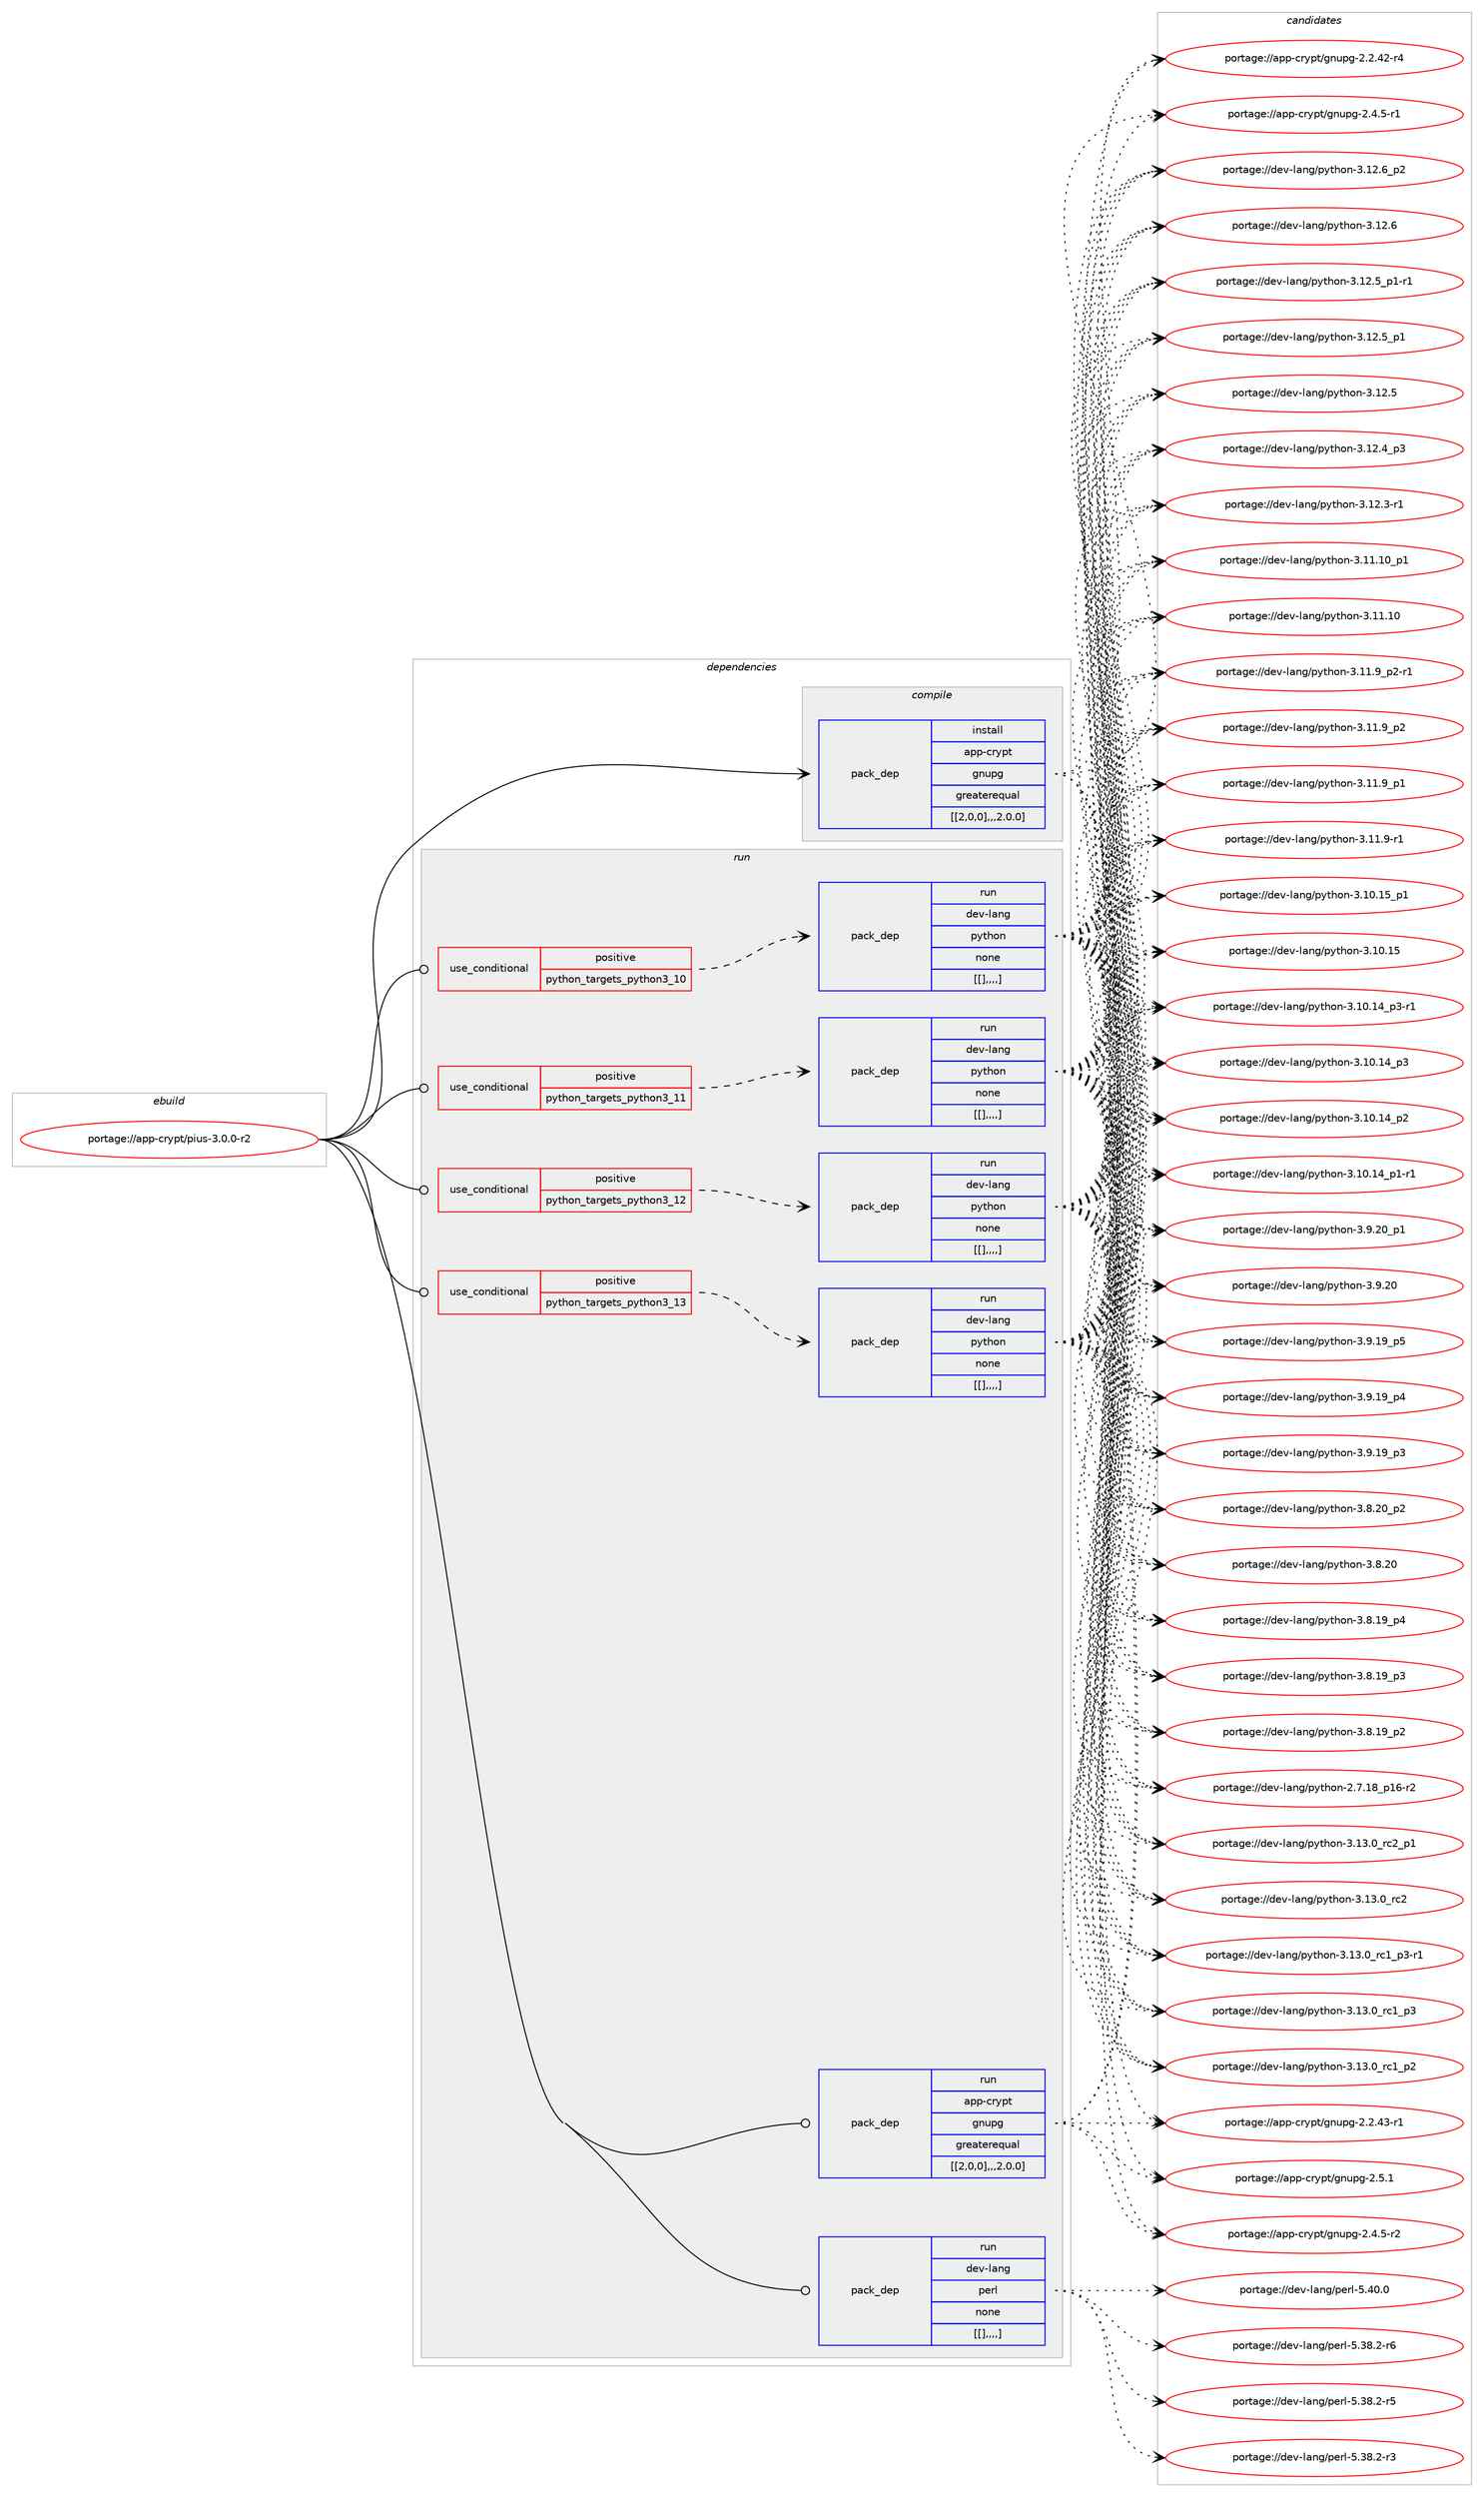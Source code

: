 digraph prolog {

# *************
# Graph options
# *************

newrank=true;
concentrate=true;
compound=true;
graph [rankdir=LR,fontname=Helvetica,fontsize=10,ranksep=1.5];#, ranksep=2.5, nodesep=0.2];
edge  [arrowhead=vee];
node  [fontname=Helvetica,fontsize=10];

# **********
# The ebuild
# **********

subgraph cluster_leftcol {
color=gray;
label=<<i>ebuild</i>>;
id [label="portage://app-crypt/pius-3.0.0-r2", color=red, width=4, href="../app-crypt/pius-3.0.0-r2.svg"];
}

# ****************
# The dependencies
# ****************

subgraph cluster_midcol {
color=gray;
label=<<i>dependencies</i>>;
subgraph cluster_compile {
fillcolor="#eeeeee";
style=filled;
label=<<i>compile</i>>;
subgraph pack10349 {
dependency14329 [label=<<TABLE BORDER="0" CELLBORDER="1" CELLSPACING="0" CELLPADDING="4" WIDTH="220"><TR><TD ROWSPAN="6" CELLPADDING="30">pack_dep</TD></TR><TR><TD WIDTH="110">install</TD></TR><TR><TD>app-crypt</TD></TR><TR><TD>gnupg</TD></TR><TR><TD>greaterequal</TD></TR><TR><TD>[[2,0,0],,,2.0.0]</TD></TR></TABLE>>, shape=none, color=blue];
}
id:e -> dependency14329:w [weight=20,style="solid",arrowhead="vee"];
}
subgraph cluster_compileandrun {
fillcolor="#eeeeee";
style=filled;
label=<<i>compile and run</i>>;
}
subgraph cluster_run {
fillcolor="#eeeeee";
style=filled;
label=<<i>run</i>>;
subgraph cond3900 {
dependency14330 [label=<<TABLE BORDER="0" CELLBORDER="1" CELLSPACING="0" CELLPADDING="4"><TR><TD ROWSPAN="3" CELLPADDING="10">use_conditional</TD></TR><TR><TD>positive</TD></TR><TR><TD>python_targets_python3_10</TD></TR></TABLE>>, shape=none, color=red];
subgraph pack10350 {
dependency14331 [label=<<TABLE BORDER="0" CELLBORDER="1" CELLSPACING="0" CELLPADDING="4" WIDTH="220"><TR><TD ROWSPAN="6" CELLPADDING="30">pack_dep</TD></TR><TR><TD WIDTH="110">run</TD></TR><TR><TD>dev-lang</TD></TR><TR><TD>python</TD></TR><TR><TD>none</TD></TR><TR><TD>[[],,,,]</TD></TR></TABLE>>, shape=none, color=blue];
}
dependency14330:e -> dependency14331:w [weight=20,style="dashed",arrowhead="vee"];
}
id:e -> dependency14330:w [weight=20,style="solid",arrowhead="odot"];
subgraph cond3901 {
dependency14332 [label=<<TABLE BORDER="0" CELLBORDER="1" CELLSPACING="0" CELLPADDING="4"><TR><TD ROWSPAN="3" CELLPADDING="10">use_conditional</TD></TR><TR><TD>positive</TD></TR><TR><TD>python_targets_python3_11</TD></TR></TABLE>>, shape=none, color=red];
subgraph pack10351 {
dependency14333 [label=<<TABLE BORDER="0" CELLBORDER="1" CELLSPACING="0" CELLPADDING="4" WIDTH="220"><TR><TD ROWSPAN="6" CELLPADDING="30">pack_dep</TD></TR><TR><TD WIDTH="110">run</TD></TR><TR><TD>dev-lang</TD></TR><TR><TD>python</TD></TR><TR><TD>none</TD></TR><TR><TD>[[],,,,]</TD></TR></TABLE>>, shape=none, color=blue];
}
dependency14332:e -> dependency14333:w [weight=20,style="dashed",arrowhead="vee"];
}
id:e -> dependency14332:w [weight=20,style="solid",arrowhead="odot"];
subgraph cond3902 {
dependency14334 [label=<<TABLE BORDER="0" CELLBORDER="1" CELLSPACING="0" CELLPADDING="4"><TR><TD ROWSPAN="3" CELLPADDING="10">use_conditional</TD></TR><TR><TD>positive</TD></TR><TR><TD>python_targets_python3_12</TD></TR></TABLE>>, shape=none, color=red];
subgraph pack10352 {
dependency14335 [label=<<TABLE BORDER="0" CELLBORDER="1" CELLSPACING="0" CELLPADDING="4" WIDTH="220"><TR><TD ROWSPAN="6" CELLPADDING="30">pack_dep</TD></TR><TR><TD WIDTH="110">run</TD></TR><TR><TD>dev-lang</TD></TR><TR><TD>python</TD></TR><TR><TD>none</TD></TR><TR><TD>[[],,,,]</TD></TR></TABLE>>, shape=none, color=blue];
}
dependency14334:e -> dependency14335:w [weight=20,style="dashed",arrowhead="vee"];
}
id:e -> dependency14334:w [weight=20,style="solid",arrowhead="odot"];
subgraph cond3903 {
dependency14336 [label=<<TABLE BORDER="0" CELLBORDER="1" CELLSPACING="0" CELLPADDING="4"><TR><TD ROWSPAN="3" CELLPADDING="10">use_conditional</TD></TR><TR><TD>positive</TD></TR><TR><TD>python_targets_python3_13</TD></TR></TABLE>>, shape=none, color=red];
subgraph pack10353 {
dependency14337 [label=<<TABLE BORDER="0" CELLBORDER="1" CELLSPACING="0" CELLPADDING="4" WIDTH="220"><TR><TD ROWSPAN="6" CELLPADDING="30">pack_dep</TD></TR><TR><TD WIDTH="110">run</TD></TR><TR><TD>dev-lang</TD></TR><TR><TD>python</TD></TR><TR><TD>none</TD></TR><TR><TD>[[],,,,]</TD></TR></TABLE>>, shape=none, color=blue];
}
dependency14336:e -> dependency14337:w [weight=20,style="dashed",arrowhead="vee"];
}
id:e -> dependency14336:w [weight=20,style="solid",arrowhead="odot"];
subgraph pack10354 {
dependency14338 [label=<<TABLE BORDER="0" CELLBORDER="1" CELLSPACING="0" CELLPADDING="4" WIDTH="220"><TR><TD ROWSPAN="6" CELLPADDING="30">pack_dep</TD></TR><TR><TD WIDTH="110">run</TD></TR><TR><TD>app-crypt</TD></TR><TR><TD>gnupg</TD></TR><TR><TD>greaterequal</TD></TR><TR><TD>[[2,0,0],,,2.0.0]</TD></TR></TABLE>>, shape=none, color=blue];
}
id:e -> dependency14338:w [weight=20,style="solid",arrowhead="odot"];
subgraph pack10355 {
dependency14339 [label=<<TABLE BORDER="0" CELLBORDER="1" CELLSPACING="0" CELLPADDING="4" WIDTH="220"><TR><TD ROWSPAN="6" CELLPADDING="30">pack_dep</TD></TR><TR><TD WIDTH="110">run</TD></TR><TR><TD>dev-lang</TD></TR><TR><TD>perl</TD></TR><TR><TD>none</TD></TR><TR><TD>[[],,,,]</TD></TR></TABLE>>, shape=none, color=blue];
}
id:e -> dependency14339:w [weight=20,style="solid",arrowhead="odot"];
}
}

# **************
# The candidates
# **************

subgraph cluster_choices {
rank=same;
color=gray;
label=<<i>candidates</i>>;

subgraph choice10349 {
color=black;
nodesep=1;
choice97112112459911412111211647103110117112103455046534649 [label="portage://app-crypt/gnupg-2.5.1", color=red, width=4,href="../app-crypt/gnupg-2.5.1.svg"];
choice971121124599114121112116471031101171121034550465246534511450 [label="portage://app-crypt/gnupg-2.4.5-r2", color=red, width=4,href="../app-crypt/gnupg-2.4.5-r2.svg"];
choice971121124599114121112116471031101171121034550465246534511449 [label="portage://app-crypt/gnupg-2.4.5-r1", color=red, width=4,href="../app-crypt/gnupg-2.4.5-r1.svg"];
choice97112112459911412111211647103110117112103455046504652514511449 [label="portage://app-crypt/gnupg-2.2.43-r1", color=red, width=4,href="../app-crypt/gnupg-2.2.43-r1.svg"];
choice97112112459911412111211647103110117112103455046504652504511452 [label="portage://app-crypt/gnupg-2.2.42-r4", color=red, width=4,href="../app-crypt/gnupg-2.2.42-r4.svg"];
dependency14329:e -> choice97112112459911412111211647103110117112103455046534649:w [style=dotted,weight="100"];
dependency14329:e -> choice971121124599114121112116471031101171121034550465246534511450:w [style=dotted,weight="100"];
dependency14329:e -> choice971121124599114121112116471031101171121034550465246534511449:w [style=dotted,weight="100"];
dependency14329:e -> choice97112112459911412111211647103110117112103455046504652514511449:w [style=dotted,weight="100"];
dependency14329:e -> choice97112112459911412111211647103110117112103455046504652504511452:w [style=dotted,weight="100"];
}
subgraph choice10350 {
color=black;
nodesep=1;
choice100101118451089711010347112121116104111110455146495146489511499509511249 [label="portage://dev-lang/python-3.13.0_rc2_p1", color=red, width=4,href="../dev-lang/python-3.13.0_rc2_p1.svg"];
choice10010111845108971101034711212111610411111045514649514648951149950 [label="portage://dev-lang/python-3.13.0_rc2", color=red, width=4,href="../dev-lang/python-3.13.0_rc2.svg"];
choice1001011184510897110103471121211161041111104551464951464895114994995112514511449 [label="portage://dev-lang/python-3.13.0_rc1_p3-r1", color=red, width=4,href="../dev-lang/python-3.13.0_rc1_p3-r1.svg"];
choice100101118451089711010347112121116104111110455146495146489511499499511251 [label="portage://dev-lang/python-3.13.0_rc1_p3", color=red, width=4,href="../dev-lang/python-3.13.0_rc1_p3.svg"];
choice100101118451089711010347112121116104111110455146495146489511499499511250 [label="portage://dev-lang/python-3.13.0_rc1_p2", color=red, width=4,href="../dev-lang/python-3.13.0_rc1_p2.svg"];
choice100101118451089711010347112121116104111110455146495046549511250 [label="portage://dev-lang/python-3.12.6_p2", color=red, width=4,href="../dev-lang/python-3.12.6_p2.svg"];
choice10010111845108971101034711212111610411111045514649504654 [label="portage://dev-lang/python-3.12.6", color=red, width=4,href="../dev-lang/python-3.12.6.svg"];
choice1001011184510897110103471121211161041111104551464950465395112494511449 [label="portage://dev-lang/python-3.12.5_p1-r1", color=red, width=4,href="../dev-lang/python-3.12.5_p1-r1.svg"];
choice100101118451089711010347112121116104111110455146495046539511249 [label="portage://dev-lang/python-3.12.5_p1", color=red, width=4,href="../dev-lang/python-3.12.5_p1.svg"];
choice10010111845108971101034711212111610411111045514649504653 [label="portage://dev-lang/python-3.12.5", color=red, width=4,href="../dev-lang/python-3.12.5.svg"];
choice100101118451089711010347112121116104111110455146495046529511251 [label="portage://dev-lang/python-3.12.4_p3", color=red, width=4,href="../dev-lang/python-3.12.4_p3.svg"];
choice100101118451089711010347112121116104111110455146495046514511449 [label="portage://dev-lang/python-3.12.3-r1", color=red, width=4,href="../dev-lang/python-3.12.3-r1.svg"];
choice10010111845108971101034711212111610411111045514649494649489511249 [label="portage://dev-lang/python-3.11.10_p1", color=red, width=4,href="../dev-lang/python-3.11.10_p1.svg"];
choice1001011184510897110103471121211161041111104551464949464948 [label="portage://dev-lang/python-3.11.10", color=red, width=4,href="../dev-lang/python-3.11.10.svg"];
choice1001011184510897110103471121211161041111104551464949465795112504511449 [label="portage://dev-lang/python-3.11.9_p2-r1", color=red, width=4,href="../dev-lang/python-3.11.9_p2-r1.svg"];
choice100101118451089711010347112121116104111110455146494946579511250 [label="portage://dev-lang/python-3.11.9_p2", color=red, width=4,href="../dev-lang/python-3.11.9_p2.svg"];
choice100101118451089711010347112121116104111110455146494946579511249 [label="portage://dev-lang/python-3.11.9_p1", color=red, width=4,href="../dev-lang/python-3.11.9_p1.svg"];
choice100101118451089711010347112121116104111110455146494946574511449 [label="portage://dev-lang/python-3.11.9-r1", color=red, width=4,href="../dev-lang/python-3.11.9-r1.svg"];
choice10010111845108971101034711212111610411111045514649484649539511249 [label="portage://dev-lang/python-3.10.15_p1", color=red, width=4,href="../dev-lang/python-3.10.15_p1.svg"];
choice1001011184510897110103471121211161041111104551464948464953 [label="portage://dev-lang/python-3.10.15", color=red, width=4,href="../dev-lang/python-3.10.15.svg"];
choice100101118451089711010347112121116104111110455146494846495295112514511449 [label="portage://dev-lang/python-3.10.14_p3-r1", color=red, width=4,href="../dev-lang/python-3.10.14_p3-r1.svg"];
choice10010111845108971101034711212111610411111045514649484649529511251 [label="portage://dev-lang/python-3.10.14_p3", color=red, width=4,href="../dev-lang/python-3.10.14_p3.svg"];
choice10010111845108971101034711212111610411111045514649484649529511250 [label="portage://dev-lang/python-3.10.14_p2", color=red, width=4,href="../dev-lang/python-3.10.14_p2.svg"];
choice100101118451089711010347112121116104111110455146494846495295112494511449 [label="portage://dev-lang/python-3.10.14_p1-r1", color=red, width=4,href="../dev-lang/python-3.10.14_p1-r1.svg"];
choice100101118451089711010347112121116104111110455146574650489511249 [label="portage://dev-lang/python-3.9.20_p1", color=red, width=4,href="../dev-lang/python-3.9.20_p1.svg"];
choice10010111845108971101034711212111610411111045514657465048 [label="portage://dev-lang/python-3.9.20", color=red, width=4,href="../dev-lang/python-3.9.20.svg"];
choice100101118451089711010347112121116104111110455146574649579511253 [label="portage://dev-lang/python-3.9.19_p5", color=red, width=4,href="../dev-lang/python-3.9.19_p5.svg"];
choice100101118451089711010347112121116104111110455146574649579511252 [label="portage://dev-lang/python-3.9.19_p4", color=red, width=4,href="../dev-lang/python-3.9.19_p4.svg"];
choice100101118451089711010347112121116104111110455146574649579511251 [label="portage://dev-lang/python-3.9.19_p3", color=red, width=4,href="../dev-lang/python-3.9.19_p3.svg"];
choice100101118451089711010347112121116104111110455146564650489511250 [label="portage://dev-lang/python-3.8.20_p2", color=red, width=4,href="../dev-lang/python-3.8.20_p2.svg"];
choice10010111845108971101034711212111610411111045514656465048 [label="portage://dev-lang/python-3.8.20", color=red, width=4,href="../dev-lang/python-3.8.20.svg"];
choice100101118451089711010347112121116104111110455146564649579511252 [label="portage://dev-lang/python-3.8.19_p4", color=red, width=4,href="../dev-lang/python-3.8.19_p4.svg"];
choice100101118451089711010347112121116104111110455146564649579511251 [label="portage://dev-lang/python-3.8.19_p3", color=red, width=4,href="../dev-lang/python-3.8.19_p3.svg"];
choice100101118451089711010347112121116104111110455146564649579511250 [label="portage://dev-lang/python-3.8.19_p2", color=red, width=4,href="../dev-lang/python-3.8.19_p2.svg"];
choice100101118451089711010347112121116104111110455046554649569511249544511450 [label="portage://dev-lang/python-2.7.18_p16-r2", color=red, width=4,href="../dev-lang/python-2.7.18_p16-r2.svg"];
dependency14331:e -> choice100101118451089711010347112121116104111110455146495146489511499509511249:w [style=dotted,weight="100"];
dependency14331:e -> choice10010111845108971101034711212111610411111045514649514648951149950:w [style=dotted,weight="100"];
dependency14331:e -> choice1001011184510897110103471121211161041111104551464951464895114994995112514511449:w [style=dotted,weight="100"];
dependency14331:e -> choice100101118451089711010347112121116104111110455146495146489511499499511251:w [style=dotted,weight="100"];
dependency14331:e -> choice100101118451089711010347112121116104111110455146495146489511499499511250:w [style=dotted,weight="100"];
dependency14331:e -> choice100101118451089711010347112121116104111110455146495046549511250:w [style=dotted,weight="100"];
dependency14331:e -> choice10010111845108971101034711212111610411111045514649504654:w [style=dotted,weight="100"];
dependency14331:e -> choice1001011184510897110103471121211161041111104551464950465395112494511449:w [style=dotted,weight="100"];
dependency14331:e -> choice100101118451089711010347112121116104111110455146495046539511249:w [style=dotted,weight="100"];
dependency14331:e -> choice10010111845108971101034711212111610411111045514649504653:w [style=dotted,weight="100"];
dependency14331:e -> choice100101118451089711010347112121116104111110455146495046529511251:w [style=dotted,weight="100"];
dependency14331:e -> choice100101118451089711010347112121116104111110455146495046514511449:w [style=dotted,weight="100"];
dependency14331:e -> choice10010111845108971101034711212111610411111045514649494649489511249:w [style=dotted,weight="100"];
dependency14331:e -> choice1001011184510897110103471121211161041111104551464949464948:w [style=dotted,weight="100"];
dependency14331:e -> choice1001011184510897110103471121211161041111104551464949465795112504511449:w [style=dotted,weight="100"];
dependency14331:e -> choice100101118451089711010347112121116104111110455146494946579511250:w [style=dotted,weight="100"];
dependency14331:e -> choice100101118451089711010347112121116104111110455146494946579511249:w [style=dotted,weight="100"];
dependency14331:e -> choice100101118451089711010347112121116104111110455146494946574511449:w [style=dotted,weight="100"];
dependency14331:e -> choice10010111845108971101034711212111610411111045514649484649539511249:w [style=dotted,weight="100"];
dependency14331:e -> choice1001011184510897110103471121211161041111104551464948464953:w [style=dotted,weight="100"];
dependency14331:e -> choice100101118451089711010347112121116104111110455146494846495295112514511449:w [style=dotted,weight="100"];
dependency14331:e -> choice10010111845108971101034711212111610411111045514649484649529511251:w [style=dotted,weight="100"];
dependency14331:e -> choice10010111845108971101034711212111610411111045514649484649529511250:w [style=dotted,weight="100"];
dependency14331:e -> choice100101118451089711010347112121116104111110455146494846495295112494511449:w [style=dotted,weight="100"];
dependency14331:e -> choice100101118451089711010347112121116104111110455146574650489511249:w [style=dotted,weight="100"];
dependency14331:e -> choice10010111845108971101034711212111610411111045514657465048:w [style=dotted,weight="100"];
dependency14331:e -> choice100101118451089711010347112121116104111110455146574649579511253:w [style=dotted,weight="100"];
dependency14331:e -> choice100101118451089711010347112121116104111110455146574649579511252:w [style=dotted,weight="100"];
dependency14331:e -> choice100101118451089711010347112121116104111110455146574649579511251:w [style=dotted,weight="100"];
dependency14331:e -> choice100101118451089711010347112121116104111110455146564650489511250:w [style=dotted,weight="100"];
dependency14331:e -> choice10010111845108971101034711212111610411111045514656465048:w [style=dotted,weight="100"];
dependency14331:e -> choice100101118451089711010347112121116104111110455146564649579511252:w [style=dotted,weight="100"];
dependency14331:e -> choice100101118451089711010347112121116104111110455146564649579511251:w [style=dotted,weight="100"];
dependency14331:e -> choice100101118451089711010347112121116104111110455146564649579511250:w [style=dotted,weight="100"];
dependency14331:e -> choice100101118451089711010347112121116104111110455046554649569511249544511450:w [style=dotted,weight="100"];
}
subgraph choice10351 {
color=black;
nodesep=1;
choice100101118451089711010347112121116104111110455146495146489511499509511249 [label="portage://dev-lang/python-3.13.0_rc2_p1", color=red, width=4,href="../dev-lang/python-3.13.0_rc2_p1.svg"];
choice10010111845108971101034711212111610411111045514649514648951149950 [label="portage://dev-lang/python-3.13.0_rc2", color=red, width=4,href="../dev-lang/python-3.13.0_rc2.svg"];
choice1001011184510897110103471121211161041111104551464951464895114994995112514511449 [label="portage://dev-lang/python-3.13.0_rc1_p3-r1", color=red, width=4,href="../dev-lang/python-3.13.0_rc1_p3-r1.svg"];
choice100101118451089711010347112121116104111110455146495146489511499499511251 [label="portage://dev-lang/python-3.13.0_rc1_p3", color=red, width=4,href="../dev-lang/python-3.13.0_rc1_p3.svg"];
choice100101118451089711010347112121116104111110455146495146489511499499511250 [label="portage://dev-lang/python-3.13.0_rc1_p2", color=red, width=4,href="../dev-lang/python-3.13.0_rc1_p2.svg"];
choice100101118451089711010347112121116104111110455146495046549511250 [label="portage://dev-lang/python-3.12.6_p2", color=red, width=4,href="../dev-lang/python-3.12.6_p2.svg"];
choice10010111845108971101034711212111610411111045514649504654 [label="portage://dev-lang/python-3.12.6", color=red, width=4,href="../dev-lang/python-3.12.6.svg"];
choice1001011184510897110103471121211161041111104551464950465395112494511449 [label="portage://dev-lang/python-3.12.5_p1-r1", color=red, width=4,href="../dev-lang/python-3.12.5_p1-r1.svg"];
choice100101118451089711010347112121116104111110455146495046539511249 [label="portage://dev-lang/python-3.12.5_p1", color=red, width=4,href="../dev-lang/python-3.12.5_p1.svg"];
choice10010111845108971101034711212111610411111045514649504653 [label="portage://dev-lang/python-3.12.5", color=red, width=4,href="../dev-lang/python-3.12.5.svg"];
choice100101118451089711010347112121116104111110455146495046529511251 [label="portage://dev-lang/python-3.12.4_p3", color=red, width=4,href="../dev-lang/python-3.12.4_p3.svg"];
choice100101118451089711010347112121116104111110455146495046514511449 [label="portage://dev-lang/python-3.12.3-r1", color=red, width=4,href="../dev-lang/python-3.12.3-r1.svg"];
choice10010111845108971101034711212111610411111045514649494649489511249 [label="portage://dev-lang/python-3.11.10_p1", color=red, width=4,href="../dev-lang/python-3.11.10_p1.svg"];
choice1001011184510897110103471121211161041111104551464949464948 [label="portage://dev-lang/python-3.11.10", color=red, width=4,href="../dev-lang/python-3.11.10.svg"];
choice1001011184510897110103471121211161041111104551464949465795112504511449 [label="portage://dev-lang/python-3.11.9_p2-r1", color=red, width=4,href="../dev-lang/python-3.11.9_p2-r1.svg"];
choice100101118451089711010347112121116104111110455146494946579511250 [label="portage://dev-lang/python-3.11.9_p2", color=red, width=4,href="../dev-lang/python-3.11.9_p2.svg"];
choice100101118451089711010347112121116104111110455146494946579511249 [label="portage://dev-lang/python-3.11.9_p1", color=red, width=4,href="../dev-lang/python-3.11.9_p1.svg"];
choice100101118451089711010347112121116104111110455146494946574511449 [label="portage://dev-lang/python-3.11.9-r1", color=red, width=4,href="../dev-lang/python-3.11.9-r1.svg"];
choice10010111845108971101034711212111610411111045514649484649539511249 [label="portage://dev-lang/python-3.10.15_p1", color=red, width=4,href="../dev-lang/python-3.10.15_p1.svg"];
choice1001011184510897110103471121211161041111104551464948464953 [label="portage://dev-lang/python-3.10.15", color=red, width=4,href="../dev-lang/python-3.10.15.svg"];
choice100101118451089711010347112121116104111110455146494846495295112514511449 [label="portage://dev-lang/python-3.10.14_p3-r1", color=red, width=4,href="../dev-lang/python-3.10.14_p3-r1.svg"];
choice10010111845108971101034711212111610411111045514649484649529511251 [label="portage://dev-lang/python-3.10.14_p3", color=red, width=4,href="../dev-lang/python-3.10.14_p3.svg"];
choice10010111845108971101034711212111610411111045514649484649529511250 [label="portage://dev-lang/python-3.10.14_p2", color=red, width=4,href="../dev-lang/python-3.10.14_p2.svg"];
choice100101118451089711010347112121116104111110455146494846495295112494511449 [label="portage://dev-lang/python-3.10.14_p1-r1", color=red, width=4,href="../dev-lang/python-3.10.14_p1-r1.svg"];
choice100101118451089711010347112121116104111110455146574650489511249 [label="portage://dev-lang/python-3.9.20_p1", color=red, width=4,href="../dev-lang/python-3.9.20_p1.svg"];
choice10010111845108971101034711212111610411111045514657465048 [label="portage://dev-lang/python-3.9.20", color=red, width=4,href="../dev-lang/python-3.9.20.svg"];
choice100101118451089711010347112121116104111110455146574649579511253 [label="portage://dev-lang/python-3.9.19_p5", color=red, width=4,href="../dev-lang/python-3.9.19_p5.svg"];
choice100101118451089711010347112121116104111110455146574649579511252 [label="portage://dev-lang/python-3.9.19_p4", color=red, width=4,href="../dev-lang/python-3.9.19_p4.svg"];
choice100101118451089711010347112121116104111110455146574649579511251 [label="portage://dev-lang/python-3.9.19_p3", color=red, width=4,href="../dev-lang/python-3.9.19_p3.svg"];
choice100101118451089711010347112121116104111110455146564650489511250 [label="portage://dev-lang/python-3.8.20_p2", color=red, width=4,href="../dev-lang/python-3.8.20_p2.svg"];
choice10010111845108971101034711212111610411111045514656465048 [label="portage://dev-lang/python-3.8.20", color=red, width=4,href="../dev-lang/python-3.8.20.svg"];
choice100101118451089711010347112121116104111110455146564649579511252 [label="portage://dev-lang/python-3.8.19_p4", color=red, width=4,href="../dev-lang/python-3.8.19_p4.svg"];
choice100101118451089711010347112121116104111110455146564649579511251 [label="portage://dev-lang/python-3.8.19_p3", color=red, width=4,href="../dev-lang/python-3.8.19_p3.svg"];
choice100101118451089711010347112121116104111110455146564649579511250 [label="portage://dev-lang/python-3.8.19_p2", color=red, width=4,href="../dev-lang/python-3.8.19_p2.svg"];
choice100101118451089711010347112121116104111110455046554649569511249544511450 [label="portage://dev-lang/python-2.7.18_p16-r2", color=red, width=4,href="../dev-lang/python-2.7.18_p16-r2.svg"];
dependency14333:e -> choice100101118451089711010347112121116104111110455146495146489511499509511249:w [style=dotted,weight="100"];
dependency14333:e -> choice10010111845108971101034711212111610411111045514649514648951149950:w [style=dotted,weight="100"];
dependency14333:e -> choice1001011184510897110103471121211161041111104551464951464895114994995112514511449:w [style=dotted,weight="100"];
dependency14333:e -> choice100101118451089711010347112121116104111110455146495146489511499499511251:w [style=dotted,weight="100"];
dependency14333:e -> choice100101118451089711010347112121116104111110455146495146489511499499511250:w [style=dotted,weight="100"];
dependency14333:e -> choice100101118451089711010347112121116104111110455146495046549511250:w [style=dotted,weight="100"];
dependency14333:e -> choice10010111845108971101034711212111610411111045514649504654:w [style=dotted,weight="100"];
dependency14333:e -> choice1001011184510897110103471121211161041111104551464950465395112494511449:w [style=dotted,weight="100"];
dependency14333:e -> choice100101118451089711010347112121116104111110455146495046539511249:w [style=dotted,weight="100"];
dependency14333:e -> choice10010111845108971101034711212111610411111045514649504653:w [style=dotted,weight="100"];
dependency14333:e -> choice100101118451089711010347112121116104111110455146495046529511251:w [style=dotted,weight="100"];
dependency14333:e -> choice100101118451089711010347112121116104111110455146495046514511449:w [style=dotted,weight="100"];
dependency14333:e -> choice10010111845108971101034711212111610411111045514649494649489511249:w [style=dotted,weight="100"];
dependency14333:e -> choice1001011184510897110103471121211161041111104551464949464948:w [style=dotted,weight="100"];
dependency14333:e -> choice1001011184510897110103471121211161041111104551464949465795112504511449:w [style=dotted,weight="100"];
dependency14333:e -> choice100101118451089711010347112121116104111110455146494946579511250:w [style=dotted,weight="100"];
dependency14333:e -> choice100101118451089711010347112121116104111110455146494946579511249:w [style=dotted,weight="100"];
dependency14333:e -> choice100101118451089711010347112121116104111110455146494946574511449:w [style=dotted,weight="100"];
dependency14333:e -> choice10010111845108971101034711212111610411111045514649484649539511249:w [style=dotted,weight="100"];
dependency14333:e -> choice1001011184510897110103471121211161041111104551464948464953:w [style=dotted,weight="100"];
dependency14333:e -> choice100101118451089711010347112121116104111110455146494846495295112514511449:w [style=dotted,weight="100"];
dependency14333:e -> choice10010111845108971101034711212111610411111045514649484649529511251:w [style=dotted,weight="100"];
dependency14333:e -> choice10010111845108971101034711212111610411111045514649484649529511250:w [style=dotted,weight="100"];
dependency14333:e -> choice100101118451089711010347112121116104111110455146494846495295112494511449:w [style=dotted,weight="100"];
dependency14333:e -> choice100101118451089711010347112121116104111110455146574650489511249:w [style=dotted,weight="100"];
dependency14333:e -> choice10010111845108971101034711212111610411111045514657465048:w [style=dotted,weight="100"];
dependency14333:e -> choice100101118451089711010347112121116104111110455146574649579511253:w [style=dotted,weight="100"];
dependency14333:e -> choice100101118451089711010347112121116104111110455146574649579511252:w [style=dotted,weight="100"];
dependency14333:e -> choice100101118451089711010347112121116104111110455146574649579511251:w [style=dotted,weight="100"];
dependency14333:e -> choice100101118451089711010347112121116104111110455146564650489511250:w [style=dotted,weight="100"];
dependency14333:e -> choice10010111845108971101034711212111610411111045514656465048:w [style=dotted,weight="100"];
dependency14333:e -> choice100101118451089711010347112121116104111110455146564649579511252:w [style=dotted,weight="100"];
dependency14333:e -> choice100101118451089711010347112121116104111110455146564649579511251:w [style=dotted,weight="100"];
dependency14333:e -> choice100101118451089711010347112121116104111110455146564649579511250:w [style=dotted,weight="100"];
dependency14333:e -> choice100101118451089711010347112121116104111110455046554649569511249544511450:w [style=dotted,weight="100"];
}
subgraph choice10352 {
color=black;
nodesep=1;
choice100101118451089711010347112121116104111110455146495146489511499509511249 [label="portage://dev-lang/python-3.13.0_rc2_p1", color=red, width=4,href="../dev-lang/python-3.13.0_rc2_p1.svg"];
choice10010111845108971101034711212111610411111045514649514648951149950 [label="portage://dev-lang/python-3.13.0_rc2", color=red, width=4,href="../dev-lang/python-3.13.0_rc2.svg"];
choice1001011184510897110103471121211161041111104551464951464895114994995112514511449 [label="portage://dev-lang/python-3.13.0_rc1_p3-r1", color=red, width=4,href="../dev-lang/python-3.13.0_rc1_p3-r1.svg"];
choice100101118451089711010347112121116104111110455146495146489511499499511251 [label="portage://dev-lang/python-3.13.0_rc1_p3", color=red, width=4,href="../dev-lang/python-3.13.0_rc1_p3.svg"];
choice100101118451089711010347112121116104111110455146495146489511499499511250 [label="portage://dev-lang/python-3.13.0_rc1_p2", color=red, width=4,href="../dev-lang/python-3.13.0_rc1_p2.svg"];
choice100101118451089711010347112121116104111110455146495046549511250 [label="portage://dev-lang/python-3.12.6_p2", color=red, width=4,href="../dev-lang/python-3.12.6_p2.svg"];
choice10010111845108971101034711212111610411111045514649504654 [label="portage://dev-lang/python-3.12.6", color=red, width=4,href="../dev-lang/python-3.12.6.svg"];
choice1001011184510897110103471121211161041111104551464950465395112494511449 [label="portage://dev-lang/python-3.12.5_p1-r1", color=red, width=4,href="../dev-lang/python-3.12.5_p1-r1.svg"];
choice100101118451089711010347112121116104111110455146495046539511249 [label="portage://dev-lang/python-3.12.5_p1", color=red, width=4,href="../dev-lang/python-3.12.5_p1.svg"];
choice10010111845108971101034711212111610411111045514649504653 [label="portage://dev-lang/python-3.12.5", color=red, width=4,href="../dev-lang/python-3.12.5.svg"];
choice100101118451089711010347112121116104111110455146495046529511251 [label="portage://dev-lang/python-3.12.4_p3", color=red, width=4,href="../dev-lang/python-3.12.4_p3.svg"];
choice100101118451089711010347112121116104111110455146495046514511449 [label="portage://dev-lang/python-3.12.3-r1", color=red, width=4,href="../dev-lang/python-3.12.3-r1.svg"];
choice10010111845108971101034711212111610411111045514649494649489511249 [label="portage://dev-lang/python-3.11.10_p1", color=red, width=4,href="../dev-lang/python-3.11.10_p1.svg"];
choice1001011184510897110103471121211161041111104551464949464948 [label="portage://dev-lang/python-3.11.10", color=red, width=4,href="../dev-lang/python-3.11.10.svg"];
choice1001011184510897110103471121211161041111104551464949465795112504511449 [label="portage://dev-lang/python-3.11.9_p2-r1", color=red, width=4,href="../dev-lang/python-3.11.9_p2-r1.svg"];
choice100101118451089711010347112121116104111110455146494946579511250 [label="portage://dev-lang/python-3.11.9_p2", color=red, width=4,href="../dev-lang/python-3.11.9_p2.svg"];
choice100101118451089711010347112121116104111110455146494946579511249 [label="portage://dev-lang/python-3.11.9_p1", color=red, width=4,href="../dev-lang/python-3.11.9_p1.svg"];
choice100101118451089711010347112121116104111110455146494946574511449 [label="portage://dev-lang/python-3.11.9-r1", color=red, width=4,href="../dev-lang/python-3.11.9-r1.svg"];
choice10010111845108971101034711212111610411111045514649484649539511249 [label="portage://dev-lang/python-3.10.15_p1", color=red, width=4,href="../dev-lang/python-3.10.15_p1.svg"];
choice1001011184510897110103471121211161041111104551464948464953 [label="portage://dev-lang/python-3.10.15", color=red, width=4,href="../dev-lang/python-3.10.15.svg"];
choice100101118451089711010347112121116104111110455146494846495295112514511449 [label="portage://dev-lang/python-3.10.14_p3-r1", color=red, width=4,href="../dev-lang/python-3.10.14_p3-r1.svg"];
choice10010111845108971101034711212111610411111045514649484649529511251 [label="portage://dev-lang/python-3.10.14_p3", color=red, width=4,href="../dev-lang/python-3.10.14_p3.svg"];
choice10010111845108971101034711212111610411111045514649484649529511250 [label="portage://dev-lang/python-3.10.14_p2", color=red, width=4,href="../dev-lang/python-3.10.14_p2.svg"];
choice100101118451089711010347112121116104111110455146494846495295112494511449 [label="portage://dev-lang/python-3.10.14_p1-r1", color=red, width=4,href="../dev-lang/python-3.10.14_p1-r1.svg"];
choice100101118451089711010347112121116104111110455146574650489511249 [label="portage://dev-lang/python-3.9.20_p1", color=red, width=4,href="../dev-lang/python-3.9.20_p1.svg"];
choice10010111845108971101034711212111610411111045514657465048 [label="portage://dev-lang/python-3.9.20", color=red, width=4,href="../dev-lang/python-3.9.20.svg"];
choice100101118451089711010347112121116104111110455146574649579511253 [label="portage://dev-lang/python-3.9.19_p5", color=red, width=4,href="../dev-lang/python-3.9.19_p5.svg"];
choice100101118451089711010347112121116104111110455146574649579511252 [label="portage://dev-lang/python-3.9.19_p4", color=red, width=4,href="../dev-lang/python-3.9.19_p4.svg"];
choice100101118451089711010347112121116104111110455146574649579511251 [label="portage://dev-lang/python-3.9.19_p3", color=red, width=4,href="../dev-lang/python-3.9.19_p3.svg"];
choice100101118451089711010347112121116104111110455146564650489511250 [label="portage://dev-lang/python-3.8.20_p2", color=red, width=4,href="../dev-lang/python-3.8.20_p2.svg"];
choice10010111845108971101034711212111610411111045514656465048 [label="portage://dev-lang/python-3.8.20", color=red, width=4,href="../dev-lang/python-3.8.20.svg"];
choice100101118451089711010347112121116104111110455146564649579511252 [label="portage://dev-lang/python-3.8.19_p4", color=red, width=4,href="../dev-lang/python-3.8.19_p4.svg"];
choice100101118451089711010347112121116104111110455146564649579511251 [label="portage://dev-lang/python-3.8.19_p3", color=red, width=4,href="../dev-lang/python-3.8.19_p3.svg"];
choice100101118451089711010347112121116104111110455146564649579511250 [label="portage://dev-lang/python-3.8.19_p2", color=red, width=4,href="../dev-lang/python-3.8.19_p2.svg"];
choice100101118451089711010347112121116104111110455046554649569511249544511450 [label="portage://dev-lang/python-2.7.18_p16-r2", color=red, width=4,href="../dev-lang/python-2.7.18_p16-r2.svg"];
dependency14335:e -> choice100101118451089711010347112121116104111110455146495146489511499509511249:w [style=dotted,weight="100"];
dependency14335:e -> choice10010111845108971101034711212111610411111045514649514648951149950:w [style=dotted,weight="100"];
dependency14335:e -> choice1001011184510897110103471121211161041111104551464951464895114994995112514511449:w [style=dotted,weight="100"];
dependency14335:e -> choice100101118451089711010347112121116104111110455146495146489511499499511251:w [style=dotted,weight="100"];
dependency14335:e -> choice100101118451089711010347112121116104111110455146495146489511499499511250:w [style=dotted,weight="100"];
dependency14335:e -> choice100101118451089711010347112121116104111110455146495046549511250:w [style=dotted,weight="100"];
dependency14335:e -> choice10010111845108971101034711212111610411111045514649504654:w [style=dotted,weight="100"];
dependency14335:e -> choice1001011184510897110103471121211161041111104551464950465395112494511449:w [style=dotted,weight="100"];
dependency14335:e -> choice100101118451089711010347112121116104111110455146495046539511249:w [style=dotted,weight="100"];
dependency14335:e -> choice10010111845108971101034711212111610411111045514649504653:w [style=dotted,weight="100"];
dependency14335:e -> choice100101118451089711010347112121116104111110455146495046529511251:w [style=dotted,weight="100"];
dependency14335:e -> choice100101118451089711010347112121116104111110455146495046514511449:w [style=dotted,weight="100"];
dependency14335:e -> choice10010111845108971101034711212111610411111045514649494649489511249:w [style=dotted,weight="100"];
dependency14335:e -> choice1001011184510897110103471121211161041111104551464949464948:w [style=dotted,weight="100"];
dependency14335:e -> choice1001011184510897110103471121211161041111104551464949465795112504511449:w [style=dotted,weight="100"];
dependency14335:e -> choice100101118451089711010347112121116104111110455146494946579511250:w [style=dotted,weight="100"];
dependency14335:e -> choice100101118451089711010347112121116104111110455146494946579511249:w [style=dotted,weight="100"];
dependency14335:e -> choice100101118451089711010347112121116104111110455146494946574511449:w [style=dotted,weight="100"];
dependency14335:e -> choice10010111845108971101034711212111610411111045514649484649539511249:w [style=dotted,weight="100"];
dependency14335:e -> choice1001011184510897110103471121211161041111104551464948464953:w [style=dotted,weight="100"];
dependency14335:e -> choice100101118451089711010347112121116104111110455146494846495295112514511449:w [style=dotted,weight="100"];
dependency14335:e -> choice10010111845108971101034711212111610411111045514649484649529511251:w [style=dotted,weight="100"];
dependency14335:e -> choice10010111845108971101034711212111610411111045514649484649529511250:w [style=dotted,weight="100"];
dependency14335:e -> choice100101118451089711010347112121116104111110455146494846495295112494511449:w [style=dotted,weight="100"];
dependency14335:e -> choice100101118451089711010347112121116104111110455146574650489511249:w [style=dotted,weight="100"];
dependency14335:e -> choice10010111845108971101034711212111610411111045514657465048:w [style=dotted,weight="100"];
dependency14335:e -> choice100101118451089711010347112121116104111110455146574649579511253:w [style=dotted,weight="100"];
dependency14335:e -> choice100101118451089711010347112121116104111110455146574649579511252:w [style=dotted,weight="100"];
dependency14335:e -> choice100101118451089711010347112121116104111110455146574649579511251:w [style=dotted,weight="100"];
dependency14335:e -> choice100101118451089711010347112121116104111110455146564650489511250:w [style=dotted,weight="100"];
dependency14335:e -> choice10010111845108971101034711212111610411111045514656465048:w [style=dotted,weight="100"];
dependency14335:e -> choice100101118451089711010347112121116104111110455146564649579511252:w [style=dotted,weight="100"];
dependency14335:e -> choice100101118451089711010347112121116104111110455146564649579511251:w [style=dotted,weight="100"];
dependency14335:e -> choice100101118451089711010347112121116104111110455146564649579511250:w [style=dotted,weight="100"];
dependency14335:e -> choice100101118451089711010347112121116104111110455046554649569511249544511450:w [style=dotted,weight="100"];
}
subgraph choice10353 {
color=black;
nodesep=1;
choice100101118451089711010347112121116104111110455146495146489511499509511249 [label="portage://dev-lang/python-3.13.0_rc2_p1", color=red, width=4,href="../dev-lang/python-3.13.0_rc2_p1.svg"];
choice10010111845108971101034711212111610411111045514649514648951149950 [label="portage://dev-lang/python-3.13.0_rc2", color=red, width=4,href="../dev-lang/python-3.13.0_rc2.svg"];
choice1001011184510897110103471121211161041111104551464951464895114994995112514511449 [label="portage://dev-lang/python-3.13.0_rc1_p3-r1", color=red, width=4,href="../dev-lang/python-3.13.0_rc1_p3-r1.svg"];
choice100101118451089711010347112121116104111110455146495146489511499499511251 [label="portage://dev-lang/python-3.13.0_rc1_p3", color=red, width=4,href="../dev-lang/python-3.13.0_rc1_p3.svg"];
choice100101118451089711010347112121116104111110455146495146489511499499511250 [label="portage://dev-lang/python-3.13.0_rc1_p2", color=red, width=4,href="../dev-lang/python-3.13.0_rc1_p2.svg"];
choice100101118451089711010347112121116104111110455146495046549511250 [label="portage://dev-lang/python-3.12.6_p2", color=red, width=4,href="../dev-lang/python-3.12.6_p2.svg"];
choice10010111845108971101034711212111610411111045514649504654 [label="portage://dev-lang/python-3.12.6", color=red, width=4,href="../dev-lang/python-3.12.6.svg"];
choice1001011184510897110103471121211161041111104551464950465395112494511449 [label="portage://dev-lang/python-3.12.5_p1-r1", color=red, width=4,href="../dev-lang/python-3.12.5_p1-r1.svg"];
choice100101118451089711010347112121116104111110455146495046539511249 [label="portage://dev-lang/python-3.12.5_p1", color=red, width=4,href="../dev-lang/python-3.12.5_p1.svg"];
choice10010111845108971101034711212111610411111045514649504653 [label="portage://dev-lang/python-3.12.5", color=red, width=4,href="../dev-lang/python-3.12.5.svg"];
choice100101118451089711010347112121116104111110455146495046529511251 [label="portage://dev-lang/python-3.12.4_p3", color=red, width=4,href="../dev-lang/python-3.12.4_p3.svg"];
choice100101118451089711010347112121116104111110455146495046514511449 [label="portage://dev-lang/python-3.12.3-r1", color=red, width=4,href="../dev-lang/python-3.12.3-r1.svg"];
choice10010111845108971101034711212111610411111045514649494649489511249 [label="portage://dev-lang/python-3.11.10_p1", color=red, width=4,href="../dev-lang/python-3.11.10_p1.svg"];
choice1001011184510897110103471121211161041111104551464949464948 [label="portage://dev-lang/python-3.11.10", color=red, width=4,href="../dev-lang/python-3.11.10.svg"];
choice1001011184510897110103471121211161041111104551464949465795112504511449 [label="portage://dev-lang/python-3.11.9_p2-r1", color=red, width=4,href="../dev-lang/python-3.11.9_p2-r1.svg"];
choice100101118451089711010347112121116104111110455146494946579511250 [label="portage://dev-lang/python-3.11.9_p2", color=red, width=4,href="../dev-lang/python-3.11.9_p2.svg"];
choice100101118451089711010347112121116104111110455146494946579511249 [label="portage://dev-lang/python-3.11.9_p1", color=red, width=4,href="../dev-lang/python-3.11.9_p1.svg"];
choice100101118451089711010347112121116104111110455146494946574511449 [label="portage://dev-lang/python-3.11.9-r1", color=red, width=4,href="../dev-lang/python-3.11.9-r1.svg"];
choice10010111845108971101034711212111610411111045514649484649539511249 [label="portage://dev-lang/python-3.10.15_p1", color=red, width=4,href="../dev-lang/python-3.10.15_p1.svg"];
choice1001011184510897110103471121211161041111104551464948464953 [label="portage://dev-lang/python-3.10.15", color=red, width=4,href="../dev-lang/python-3.10.15.svg"];
choice100101118451089711010347112121116104111110455146494846495295112514511449 [label="portage://dev-lang/python-3.10.14_p3-r1", color=red, width=4,href="../dev-lang/python-3.10.14_p3-r1.svg"];
choice10010111845108971101034711212111610411111045514649484649529511251 [label="portage://dev-lang/python-3.10.14_p3", color=red, width=4,href="../dev-lang/python-3.10.14_p3.svg"];
choice10010111845108971101034711212111610411111045514649484649529511250 [label="portage://dev-lang/python-3.10.14_p2", color=red, width=4,href="../dev-lang/python-3.10.14_p2.svg"];
choice100101118451089711010347112121116104111110455146494846495295112494511449 [label="portage://dev-lang/python-3.10.14_p1-r1", color=red, width=4,href="../dev-lang/python-3.10.14_p1-r1.svg"];
choice100101118451089711010347112121116104111110455146574650489511249 [label="portage://dev-lang/python-3.9.20_p1", color=red, width=4,href="../dev-lang/python-3.9.20_p1.svg"];
choice10010111845108971101034711212111610411111045514657465048 [label="portage://dev-lang/python-3.9.20", color=red, width=4,href="../dev-lang/python-3.9.20.svg"];
choice100101118451089711010347112121116104111110455146574649579511253 [label="portage://dev-lang/python-3.9.19_p5", color=red, width=4,href="../dev-lang/python-3.9.19_p5.svg"];
choice100101118451089711010347112121116104111110455146574649579511252 [label="portage://dev-lang/python-3.9.19_p4", color=red, width=4,href="../dev-lang/python-3.9.19_p4.svg"];
choice100101118451089711010347112121116104111110455146574649579511251 [label="portage://dev-lang/python-3.9.19_p3", color=red, width=4,href="../dev-lang/python-3.9.19_p3.svg"];
choice100101118451089711010347112121116104111110455146564650489511250 [label="portage://dev-lang/python-3.8.20_p2", color=red, width=4,href="../dev-lang/python-3.8.20_p2.svg"];
choice10010111845108971101034711212111610411111045514656465048 [label="portage://dev-lang/python-3.8.20", color=red, width=4,href="../dev-lang/python-3.8.20.svg"];
choice100101118451089711010347112121116104111110455146564649579511252 [label="portage://dev-lang/python-3.8.19_p4", color=red, width=4,href="../dev-lang/python-3.8.19_p4.svg"];
choice100101118451089711010347112121116104111110455146564649579511251 [label="portage://dev-lang/python-3.8.19_p3", color=red, width=4,href="../dev-lang/python-3.8.19_p3.svg"];
choice100101118451089711010347112121116104111110455146564649579511250 [label="portage://dev-lang/python-3.8.19_p2", color=red, width=4,href="../dev-lang/python-3.8.19_p2.svg"];
choice100101118451089711010347112121116104111110455046554649569511249544511450 [label="portage://dev-lang/python-2.7.18_p16-r2", color=red, width=4,href="../dev-lang/python-2.7.18_p16-r2.svg"];
dependency14337:e -> choice100101118451089711010347112121116104111110455146495146489511499509511249:w [style=dotted,weight="100"];
dependency14337:e -> choice10010111845108971101034711212111610411111045514649514648951149950:w [style=dotted,weight="100"];
dependency14337:e -> choice1001011184510897110103471121211161041111104551464951464895114994995112514511449:w [style=dotted,weight="100"];
dependency14337:e -> choice100101118451089711010347112121116104111110455146495146489511499499511251:w [style=dotted,weight="100"];
dependency14337:e -> choice100101118451089711010347112121116104111110455146495146489511499499511250:w [style=dotted,weight="100"];
dependency14337:e -> choice100101118451089711010347112121116104111110455146495046549511250:w [style=dotted,weight="100"];
dependency14337:e -> choice10010111845108971101034711212111610411111045514649504654:w [style=dotted,weight="100"];
dependency14337:e -> choice1001011184510897110103471121211161041111104551464950465395112494511449:w [style=dotted,weight="100"];
dependency14337:e -> choice100101118451089711010347112121116104111110455146495046539511249:w [style=dotted,weight="100"];
dependency14337:e -> choice10010111845108971101034711212111610411111045514649504653:w [style=dotted,weight="100"];
dependency14337:e -> choice100101118451089711010347112121116104111110455146495046529511251:w [style=dotted,weight="100"];
dependency14337:e -> choice100101118451089711010347112121116104111110455146495046514511449:w [style=dotted,weight="100"];
dependency14337:e -> choice10010111845108971101034711212111610411111045514649494649489511249:w [style=dotted,weight="100"];
dependency14337:e -> choice1001011184510897110103471121211161041111104551464949464948:w [style=dotted,weight="100"];
dependency14337:e -> choice1001011184510897110103471121211161041111104551464949465795112504511449:w [style=dotted,weight="100"];
dependency14337:e -> choice100101118451089711010347112121116104111110455146494946579511250:w [style=dotted,weight="100"];
dependency14337:e -> choice100101118451089711010347112121116104111110455146494946579511249:w [style=dotted,weight="100"];
dependency14337:e -> choice100101118451089711010347112121116104111110455146494946574511449:w [style=dotted,weight="100"];
dependency14337:e -> choice10010111845108971101034711212111610411111045514649484649539511249:w [style=dotted,weight="100"];
dependency14337:e -> choice1001011184510897110103471121211161041111104551464948464953:w [style=dotted,weight="100"];
dependency14337:e -> choice100101118451089711010347112121116104111110455146494846495295112514511449:w [style=dotted,weight="100"];
dependency14337:e -> choice10010111845108971101034711212111610411111045514649484649529511251:w [style=dotted,weight="100"];
dependency14337:e -> choice10010111845108971101034711212111610411111045514649484649529511250:w [style=dotted,weight="100"];
dependency14337:e -> choice100101118451089711010347112121116104111110455146494846495295112494511449:w [style=dotted,weight="100"];
dependency14337:e -> choice100101118451089711010347112121116104111110455146574650489511249:w [style=dotted,weight="100"];
dependency14337:e -> choice10010111845108971101034711212111610411111045514657465048:w [style=dotted,weight="100"];
dependency14337:e -> choice100101118451089711010347112121116104111110455146574649579511253:w [style=dotted,weight="100"];
dependency14337:e -> choice100101118451089711010347112121116104111110455146574649579511252:w [style=dotted,weight="100"];
dependency14337:e -> choice100101118451089711010347112121116104111110455146574649579511251:w [style=dotted,weight="100"];
dependency14337:e -> choice100101118451089711010347112121116104111110455146564650489511250:w [style=dotted,weight="100"];
dependency14337:e -> choice10010111845108971101034711212111610411111045514656465048:w [style=dotted,weight="100"];
dependency14337:e -> choice100101118451089711010347112121116104111110455146564649579511252:w [style=dotted,weight="100"];
dependency14337:e -> choice100101118451089711010347112121116104111110455146564649579511251:w [style=dotted,weight="100"];
dependency14337:e -> choice100101118451089711010347112121116104111110455146564649579511250:w [style=dotted,weight="100"];
dependency14337:e -> choice100101118451089711010347112121116104111110455046554649569511249544511450:w [style=dotted,weight="100"];
}
subgraph choice10354 {
color=black;
nodesep=1;
choice97112112459911412111211647103110117112103455046534649 [label="portage://app-crypt/gnupg-2.5.1", color=red, width=4,href="../app-crypt/gnupg-2.5.1.svg"];
choice971121124599114121112116471031101171121034550465246534511450 [label="portage://app-crypt/gnupg-2.4.5-r2", color=red, width=4,href="../app-crypt/gnupg-2.4.5-r2.svg"];
choice971121124599114121112116471031101171121034550465246534511449 [label="portage://app-crypt/gnupg-2.4.5-r1", color=red, width=4,href="../app-crypt/gnupg-2.4.5-r1.svg"];
choice97112112459911412111211647103110117112103455046504652514511449 [label="portage://app-crypt/gnupg-2.2.43-r1", color=red, width=4,href="../app-crypt/gnupg-2.2.43-r1.svg"];
choice97112112459911412111211647103110117112103455046504652504511452 [label="portage://app-crypt/gnupg-2.2.42-r4", color=red, width=4,href="../app-crypt/gnupg-2.2.42-r4.svg"];
dependency14338:e -> choice97112112459911412111211647103110117112103455046534649:w [style=dotted,weight="100"];
dependency14338:e -> choice971121124599114121112116471031101171121034550465246534511450:w [style=dotted,weight="100"];
dependency14338:e -> choice971121124599114121112116471031101171121034550465246534511449:w [style=dotted,weight="100"];
dependency14338:e -> choice97112112459911412111211647103110117112103455046504652514511449:w [style=dotted,weight="100"];
dependency14338:e -> choice97112112459911412111211647103110117112103455046504652504511452:w [style=dotted,weight="100"];
}
subgraph choice10355 {
color=black;
nodesep=1;
choice10010111845108971101034711210111410845534652484648 [label="portage://dev-lang/perl-5.40.0", color=red, width=4,href="../dev-lang/perl-5.40.0.svg"];
choice100101118451089711010347112101114108455346515646504511454 [label="portage://dev-lang/perl-5.38.2-r6", color=red, width=4,href="../dev-lang/perl-5.38.2-r6.svg"];
choice100101118451089711010347112101114108455346515646504511453 [label="portage://dev-lang/perl-5.38.2-r5", color=red, width=4,href="../dev-lang/perl-5.38.2-r5.svg"];
choice100101118451089711010347112101114108455346515646504511451 [label="portage://dev-lang/perl-5.38.2-r3", color=red, width=4,href="../dev-lang/perl-5.38.2-r3.svg"];
dependency14339:e -> choice10010111845108971101034711210111410845534652484648:w [style=dotted,weight="100"];
dependency14339:e -> choice100101118451089711010347112101114108455346515646504511454:w [style=dotted,weight="100"];
dependency14339:e -> choice100101118451089711010347112101114108455346515646504511453:w [style=dotted,weight="100"];
dependency14339:e -> choice100101118451089711010347112101114108455346515646504511451:w [style=dotted,weight="100"];
}
}

}
